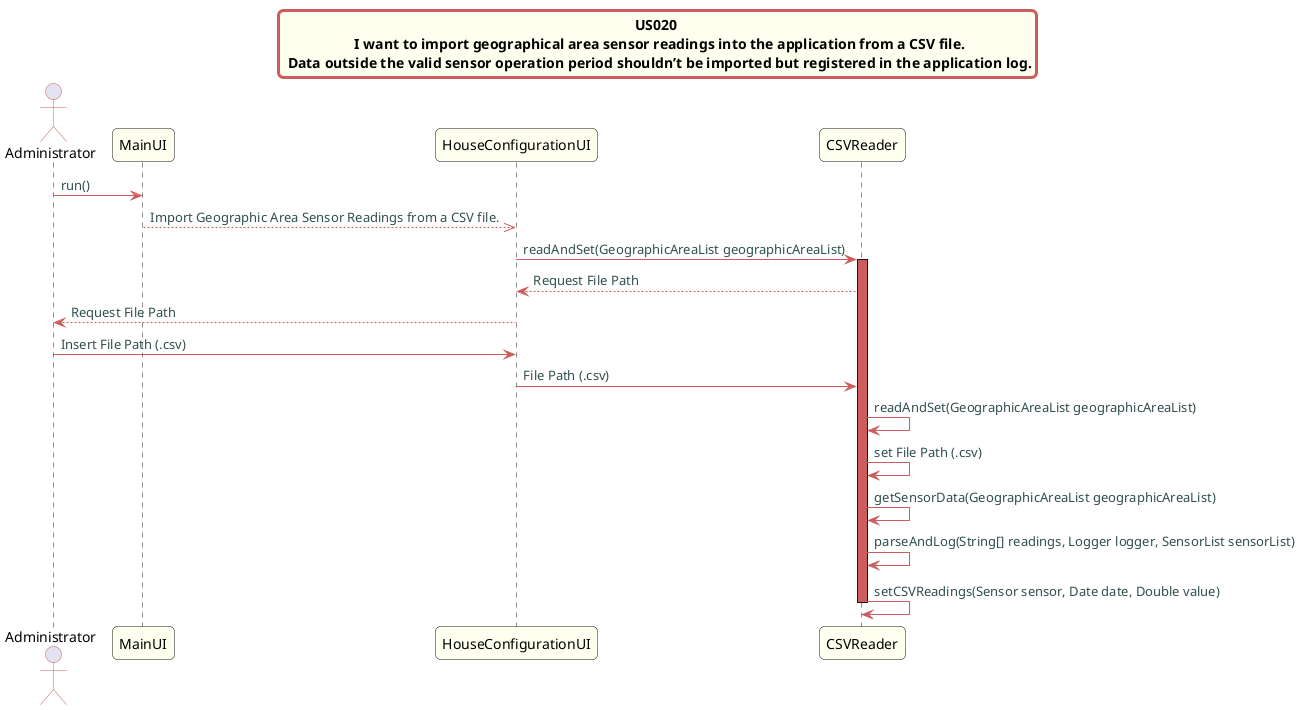 @startuml

skinparam titleBorderRoundCorner 10
skinparam titleBorderThickness 3
skinparam titleBorderColor indianred
skinparam titleBackgroundColor ivory
skinparam FontName quicksand

skinparam actor {
 	BorderColor indianred
 	}

 skinparam sequence {
 	LifeLineBackgroundColor indianred
 	ParticipantBackgroundColor ivory
 }

 skinparam roundcorner 10

 skinparam component {
   arrowThickness 1
   ArrowFontName Verdana
   ArrowColor indianred
   ArrowFontColor darkslategrey
 }
title US020 \n  I want to import geographical area sensor readings into the application from a CSV file. \n Data outside the valid sensor operation period shouldn’t be imported but registered in the application log.


actor Administrator
Administrator -> MainUI:run()

MainUI -->> HouseConfigurationUI: Import Geographic Area Sensor Readings from a CSV file.

HouseConfigurationUI -> CSVReader: readAndSet(GeographicAreaList geographicAreaList)
activate CSVReader
CSVReader --> HouseConfigurationUI: Request File Path
HouseConfigurationUI --> Administrator: Request File Path
Administrator -> HouseConfigurationUI: Insert File Path (.csv)
HouseConfigurationUI -> CSVReader: File Path (.csv)
CSVReader -> CSVReader: readAndSet(GeographicAreaList geographicAreaList)
CSVReader -> CSVReader: set File Path (.csv)
CSVReader -> CSVReader: getSensorData(GeographicAreaList geographicAreaList)
CSVReader -> CSVReader: parseAndLog(String[] readings, Logger logger, SensorList sensorList)
CSVReader -> CSVReader: setCSVReadings(Sensor sensor, Date date, Double value)

deactivate CSVReader

@enduml
